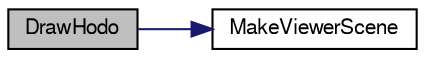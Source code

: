 digraph "DrawHodo"
{
  bgcolor="transparent";
  edge [fontname="FreeSans",fontsize="10",labelfontname="FreeSans",labelfontsize="10"];
  node [fontname="FreeSans",fontsize="10",shape=record];
  rankdir="LR";
  Node1 [label="DrawHodo",height=0.2,width=0.4,color="black", fillcolor="grey75", style="filled" fontcolor="black"];
  Node1 -> Node2 [color="midnightblue",fontsize="10",style="solid",fontname="FreeSans"];
  Node2 [label="MakeViewerScene",height=0.2,width=0.4,color="black",URL="$d4/d55/PHEventDisplay_8cxx.html#a23e243d47d150dddfb54e402891cdef4"];
}
